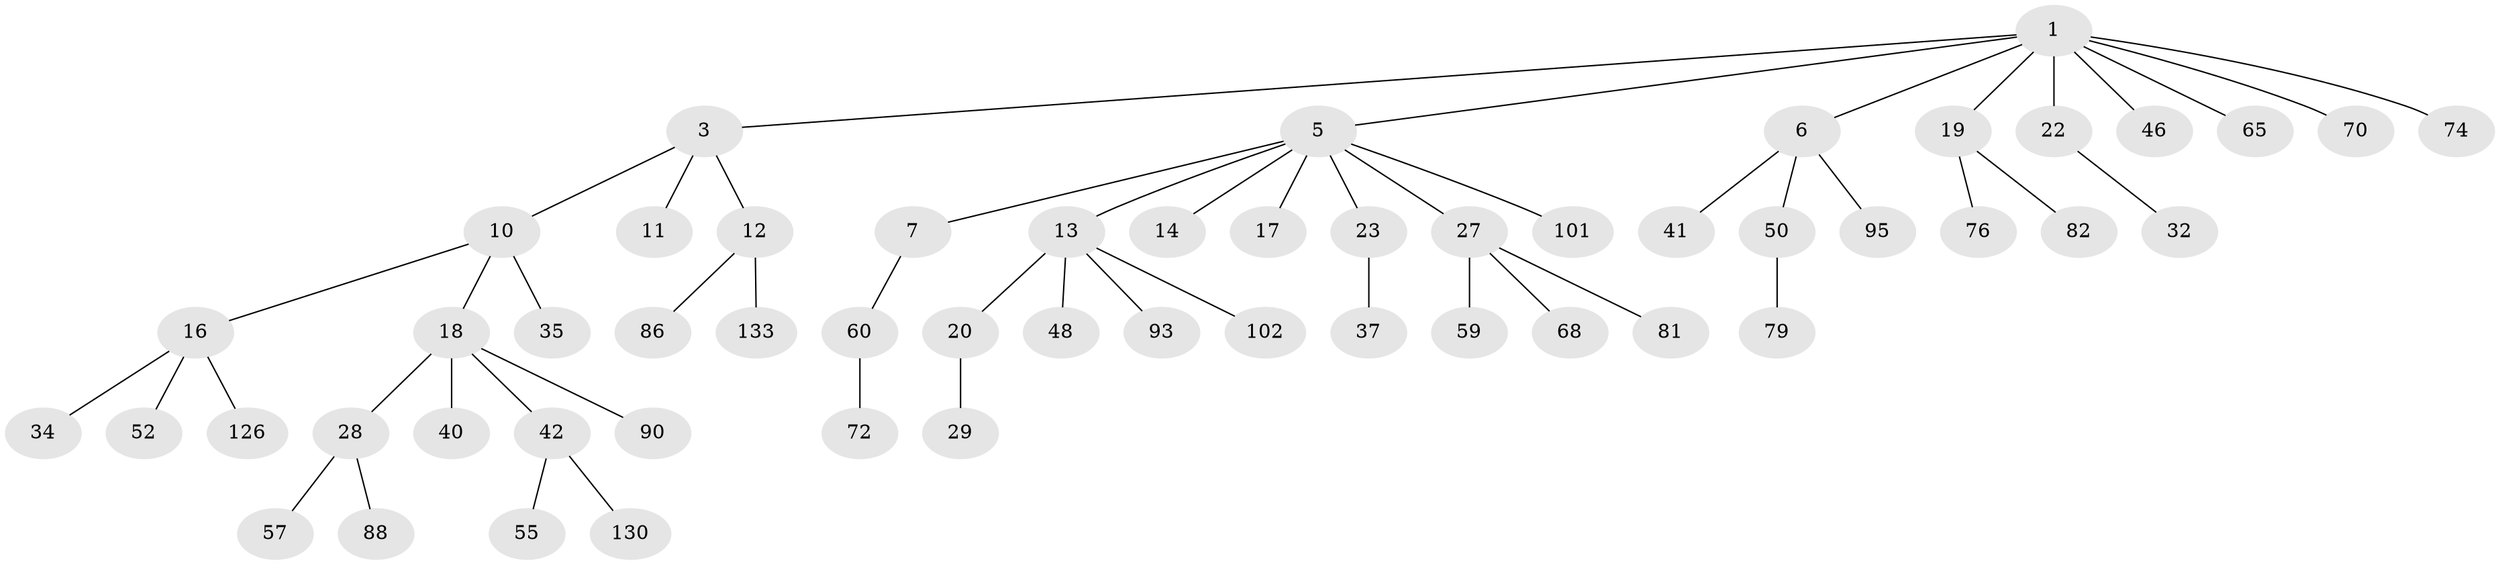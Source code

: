 // original degree distribution, {2: 0.24444444444444444, 9: 0.007407407407407408, 3: 0.1259259259259259, 5: 0.05185185185185185, 4: 0.05925925925925926, 1: 0.5037037037037037, 7: 0.007407407407407408}
// Generated by graph-tools (version 1.1) at 2025/19/03/04/25 18:19:05]
// undirected, 54 vertices, 53 edges
graph export_dot {
graph [start="1"]
  node [color=gray90,style=filled];
  1 [super="+2"];
  3 [super="+4"];
  5 [super="+8"];
  6 [super="+15+21+97+67"];
  7;
  10 [super="+89"];
  11 [super="+64"];
  12 [super="+25+63"];
  13 [super="+91"];
  14 [super="+85"];
  16;
  17;
  18 [super="+24+51+45+39+104+108"];
  19 [super="+134+30+56"];
  20 [super="+31"];
  22;
  23;
  27 [super="+109+129+43"];
  28 [super="+53"];
  29;
  32 [super="+33"];
  34 [super="+111"];
  35 [super="+36+38+54+99"];
  37;
  40 [super="+73"];
  41 [super="+75"];
  42 [super="+47"];
  46 [super="+118+87"];
  48;
  50;
  52 [super="+62"];
  55;
  57 [super="+117"];
  59 [super="+132+105"];
  60;
  65;
  68 [super="+80"];
  70 [super="+84"];
  72;
  74;
  76 [super="+77"];
  79;
  81;
  82;
  86;
  88 [super="+115"];
  90 [super="+121"];
  93 [super="+96"];
  95;
  101;
  102 [super="+112"];
  126;
  130;
  133;
  1 -- 74;
  1 -- 65;
  1 -- 3;
  1 -- 5;
  1 -- 6;
  1 -- 70;
  1 -- 46;
  1 -- 19;
  1 -- 22;
  3 -- 10;
  3 -- 11;
  3 -- 12;
  5 -- 7;
  5 -- 17;
  5 -- 101;
  5 -- 23;
  5 -- 27;
  5 -- 13;
  5 -- 14;
  6 -- 50;
  6 -- 95;
  6 -- 41;
  7 -- 60;
  10 -- 16;
  10 -- 18;
  10 -- 35;
  12 -- 133;
  12 -- 86;
  13 -- 20;
  13 -- 48;
  13 -- 93;
  13 -- 102;
  16 -- 34;
  16 -- 52;
  16 -- 126;
  18 -- 40;
  18 -- 42;
  18 -- 28;
  18 -- 90;
  19 -- 76;
  19 -- 82;
  20 -- 29;
  22 -- 32;
  23 -- 37;
  27 -- 81;
  27 -- 59;
  27 -- 68;
  28 -- 88;
  28 -- 57;
  42 -- 55;
  42 -- 130;
  50 -- 79;
  60 -- 72;
}
